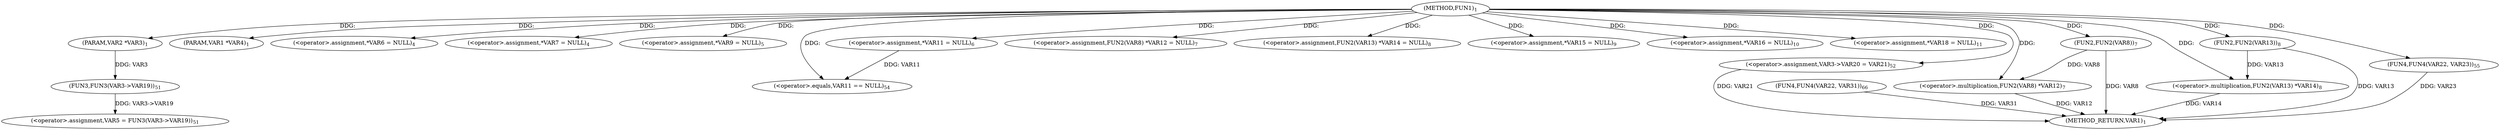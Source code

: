 digraph "FUN1" {  
"8" [label = <(METHOD,FUN1)<SUB>1</SUB>> ]
"104" [label = <(METHOD_RETURN,VAR1)<SUB>1</SUB>> ]
"9" [label = <(PARAM,VAR2 *VAR3)<SUB>1</SUB>> ]
"10" [label = <(PARAM,VAR1 *VAR4)<SUB>1</SUB>> ]
"15" [label = <(&lt;operator&gt;.assignment,*VAR6 = NULL)<SUB>4</SUB>> ]
"18" [label = <(&lt;operator&gt;.assignment,*VAR7 = NULL)<SUB>4</SUB>> ]
"22" [label = <(&lt;operator&gt;.assignment,*VAR9 = NULL)<SUB>5</SUB>> ]
"26" [label = <(&lt;operator&gt;.assignment,*VAR11 = NULL)<SUB>6</SUB>> ]
"29" [label = <(&lt;operator&gt;.assignment,FUN2(VAR8) *VAR12 = NULL)<SUB>7</SUB>> ]
"35" [label = <(&lt;operator&gt;.assignment,FUN2(VAR13) *VAR14 = NULL)<SUB>8</SUB>> ]
"42" [label = <(&lt;operator&gt;.assignment,*VAR15 = NULL)<SUB>9</SUB>> ]
"46" [label = <(&lt;operator&gt;.assignment,*VAR16 = NULL)<SUB>10</SUB>> ]
"50" [label = <(&lt;operator&gt;.assignment,*VAR18 = NULL)<SUB>11</SUB>> ]
"53" [label = <(&lt;operator&gt;.assignment,VAR5 = FUN3(VAR3-&gt;VAR19))<SUB>51</SUB>> ]
"59" [label = <(&lt;operator&gt;.assignment,VAR3-&gt;VAR20 = VAR21)<SUB>52</SUB>> ]
"65" [label = <(&lt;operator&gt;.equals,VAR11 == NULL)<SUB>54</SUB>> ]
"100" [label = <(FUN4,FUN4(VAR22, VAR31))<SUB>66</SUB>> ]
"30" [label = <(&lt;operator&gt;.multiplication,FUN2(VAR8) *VAR12)<SUB>7</SUB>> ]
"36" [label = <(&lt;operator&gt;.multiplication,FUN2(VAR13) *VAR14)<SUB>8</SUB>> ]
"55" [label = <(FUN3,FUN3(VAR3-&gt;VAR19))<SUB>51</SUB>> ]
"69" [label = <(FUN4,FUN4(VAR22, VAR23))<SUB>55</SUB>> ]
"31" [label = <(FUN2,FUN2(VAR8))<SUB>7</SUB>> ]
"37" [label = <(FUN2,FUN2(VAR13))<SUB>8</SUB>> ]
  "37" -> "104"  [ label = "DDG: VAR13"] 
  "36" -> "104"  [ label = "DDG: VAR14"] 
  "31" -> "104"  [ label = "DDG: VAR8"] 
  "59" -> "104"  [ label = "DDG: VAR21"] 
  "69" -> "104"  [ label = "DDG: VAR23"] 
  "30" -> "104"  [ label = "DDG: VAR12"] 
  "100" -> "104"  [ label = "DDG: VAR31"] 
  "8" -> "9"  [ label = "DDG: "] 
  "8" -> "10"  [ label = "DDG: "] 
  "8" -> "15"  [ label = "DDG: "] 
  "8" -> "18"  [ label = "DDG: "] 
  "8" -> "22"  [ label = "DDG: "] 
  "8" -> "26"  [ label = "DDG: "] 
  "8" -> "29"  [ label = "DDG: "] 
  "8" -> "35"  [ label = "DDG: "] 
  "8" -> "42"  [ label = "DDG: "] 
  "8" -> "46"  [ label = "DDG: "] 
  "8" -> "50"  [ label = "DDG: "] 
  "55" -> "53"  [ label = "DDG: VAR3-&gt;VAR19"] 
  "8" -> "59"  [ label = "DDG: "] 
  "31" -> "30"  [ label = "DDG: VAR8"] 
  "8" -> "30"  [ label = "DDG: "] 
  "37" -> "36"  [ label = "DDG: VAR13"] 
  "8" -> "36"  [ label = "DDG: "] 
  "9" -> "55"  [ label = "DDG: VAR3"] 
  "26" -> "65"  [ label = "DDG: VAR11"] 
  "8" -> "65"  [ label = "DDG: "] 
  "8" -> "31"  [ label = "DDG: "] 
  "8" -> "37"  [ label = "DDG: "] 
  "8" -> "69"  [ label = "DDG: "] 
}
